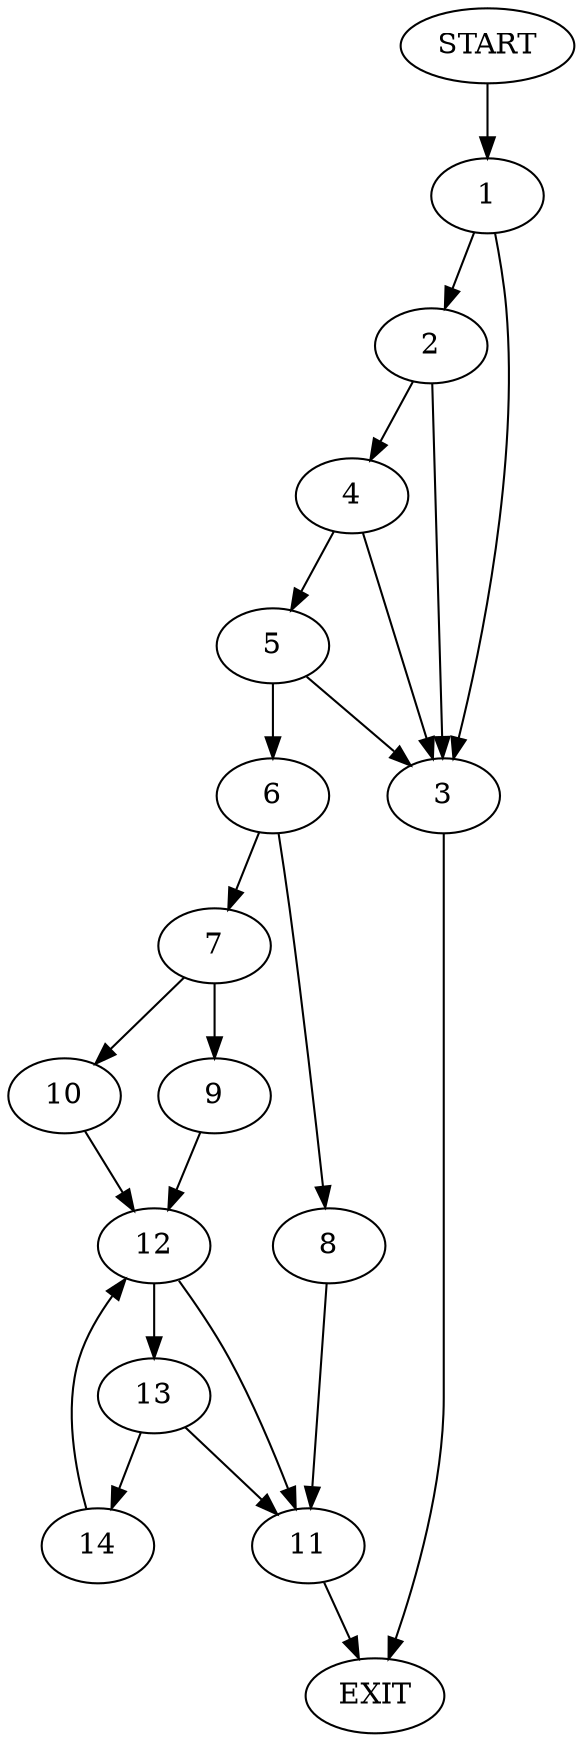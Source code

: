 digraph {
0 [label="START"]
15 [label="EXIT"]
0 -> 1
1 -> 2
1 -> 3
2 -> 4
2 -> 3
3 -> 15
4 -> 5
4 -> 3
5 -> 6
5 -> 3
6 -> 7
6 -> 8
7 -> 9
7 -> 10
8 -> 11
11 -> 15
10 -> 12
9 -> 12
12 -> 11
12 -> 13
13 -> 11
13 -> 14
14 -> 12
}
